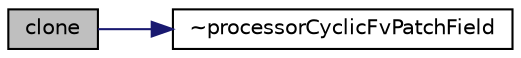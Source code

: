 digraph "clone"
{
  bgcolor="transparent";
  edge [fontname="Helvetica",fontsize="10",labelfontname="Helvetica",labelfontsize="10"];
  node [fontname="Helvetica",fontsize="10",shape=record];
  rankdir="LR";
  Node1 [label="clone",height=0.2,width=0.4,color="black", fillcolor="grey75", style="filled", fontcolor="black"];
  Node1 -> Node2 [color="midnightblue",fontsize="10",style="solid",fontname="Helvetica"];
  Node2 [label="~processorCyclicFvPatchField",height=0.2,width=0.4,color="black",URL="$a02029.html#ac0e64371b80d51df72408f8120850c08",tooltip="Destructor. "];
}
